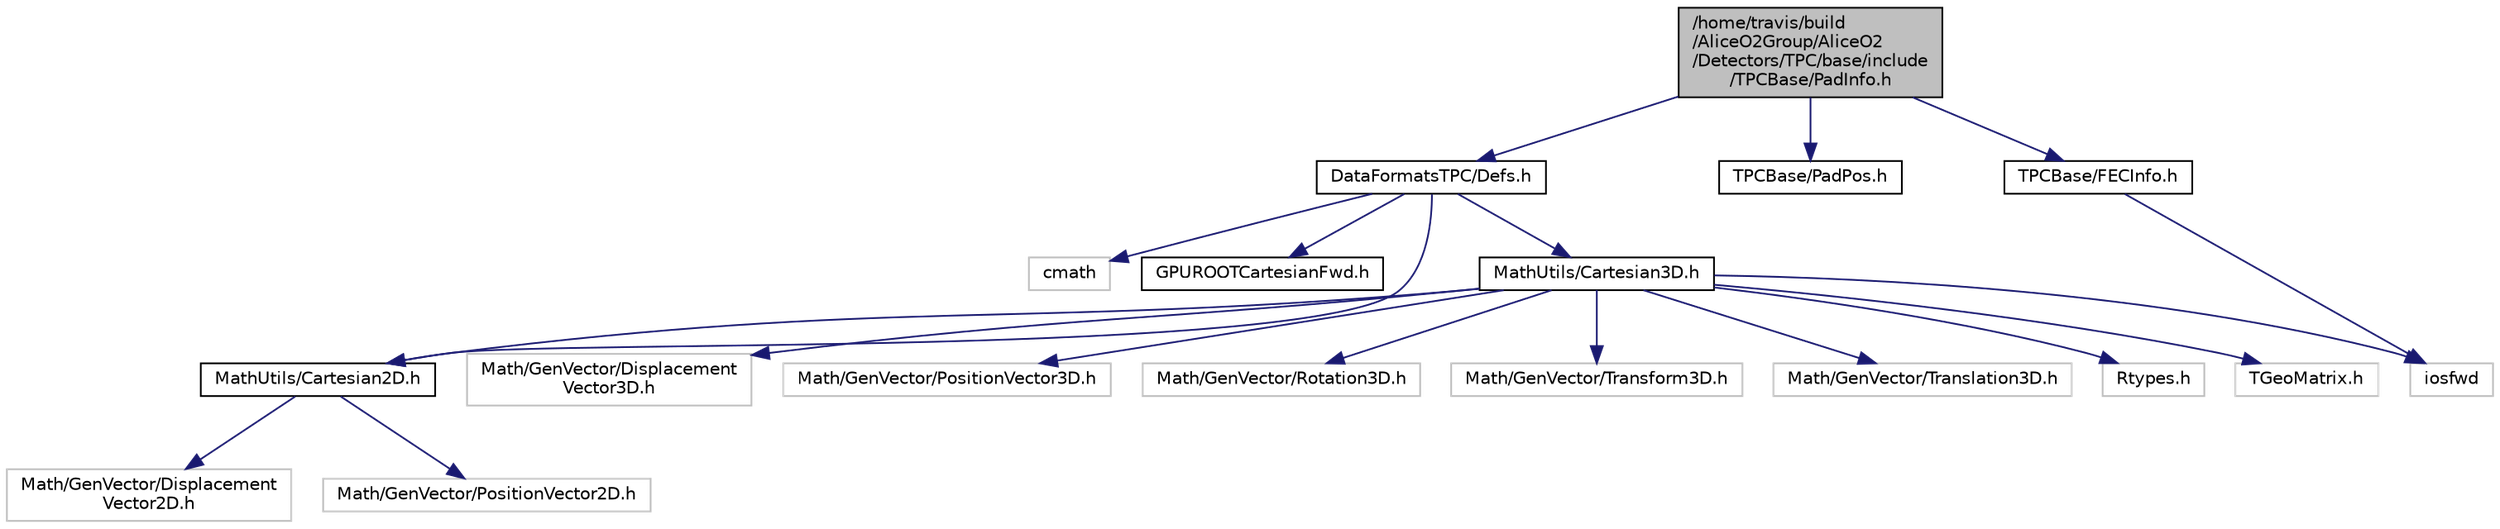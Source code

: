 digraph "/home/travis/build/AliceO2Group/AliceO2/Detectors/TPC/base/include/TPCBase/PadInfo.h"
{
 // INTERACTIVE_SVG=YES
  bgcolor="transparent";
  edge [fontname="Helvetica",fontsize="10",labelfontname="Helvetica",labelfontsize="10"];
  node [fontname="Helvetica",fontsize="10",shape=record];
  Node0 [label="/home/travis/build\l/AliceO2Group/AliceO2\l/Detectors/TPC/base/include\l/TPCBase/PadInfo.h",height=0.2,width=0.4,color="black", fillcolor="grey75", style="filled", fontcolor="black"];
  Node0 -> Node1 [color="midnightblue",fontsize="10",style="solid",fontname="Helvetica"];
  Node1 [label="DataFormatsTPC/Defs.h",height=0.2,width=0.4,color="black",URL="$d1/d73/Defs_8h.html",tooltip="Common definitions for 2D coordinates. "];
  Node1 -> Node2 [color="midnightblue",fontsize="10",style="solid",fontname="Helvetica"];
  Node2 [label="cmath",height=0.2,width=0.4,color="grey75"];
  Node1 -> Node3 [color="midnightblue",fontsize="10",style="solid",fontname="Helvetica"];
  Node3 [label="GPUROOTCartesianFwd.h",height=0.2,width=0.4,color="black",URL="$d1/da8/GPUROOTCartesianFwd_8h.html"];
  Node1 -> Node4 [color="midnightblue",fontsize="10",style="solid",fontname="Helvetica"];
  Node4 [label="MathUtils/Cartesian2D.h",height=0.2,width=0.4,color="black",URL="$d2/dd0/Cartesian2D_8h.html"];
  Node4 -> Node5 [color="midnightblue",fontsize="10",style="solid",fontname="Helvetica"];
  Node5 [label="Math/GenVector/Displacement\lVector2D.h",height=0.2,width=0.4,color="grey75"];
  Node4 -> Node6 [color="midnightblue",fontsize="10",style="solid",fontname="Helvetica"];
  Node6 [label="Math/GenVector/PositionVector2D.h",height=0.2,width=0.4,color="grey75"];
  Node1 -> Node7 [color="midnightblue",fontsize="10",style="solid",fontname="Helvetica"];
  Node7 [label="MathUtils/Cartesian3D.h",height=0.2,width=0.4,color="black",URL="$dd/d76/Cartesian3D_8h.html"];
  Node7 -> Node8 [color="midnightblue",fontsize="10",style="solid",fontname="Helvetica"];
  Node8 [label="Math/GenVector/Displacement\lVector3D.h",height=0.2,width=0.4,color="grey75"];
  Node7 -> Node9 [color="midnightblue",fontsize="10",style="solid",fontname="Helvetica"];
  Node9 [label="Math/GenVector/PositionVector3D.h",height=0.2,width=0.4,color="grey75"];
  Node7 -> Node10 [color="midnightblue",fontsize="10",style="solid",fontname="Helvetica"];
  Node10 [label="Math/GenVector/Rotation3D.h",height=0.2,width=0.4,color="grey75"];
  Node7 -> Node11 [color="midnightblue",fontsize="10",style="solid",fontname="Helvetica"];
  Node11 [label="Math/GenVector/Transform3D.h",height=0.2,width=0.4,color="grey75"];
  Node7 -> Node12 [color="midnightblue",fontsize="10",style="solid",fontname="Helvetica"];
  Node12 [label="Math/GenVector/Translation3D.h",height=0.2,width=0.4,color="grey75"];
  Node7 -> Node13 [color="midnightblue",fontsize="10",style="solid",fontname="Helvetica"];
  Node13 [label="Rtypes.h",height=0.2,width=0.4,color="grey75"];
  Node7 -> Node14 [color="midnightblue",fontsize="10",style="solid",fontname="Helvetica"];
  Node14 [label="TGeoMatrix.h",height=0.2,width=0.4,color="grey75"];
  Node7 -> Node15 [color="midnightblue",fontsize="10",style="solid",fontname="Helvetica"];
  Node15 [label="iosfwd",height=0.2,width=0.4,color="grey75"];
  Node7 -> Node4 [color="midnightblue",fontsize="10",style="solid",fontname="Helvetica"];
  Node0 -> Node16 [color="midnightblue",fontsize="10",style="solid",fontname="Helvetica"];
  Node16 [label="TPCBase/PadPos.h",height=0.2,width=0.4,color="black",URL="$de/d41/PadPos_8h.html"];
  Node0 -> Node17 [color="midnightblue",fontsize="10",style="solid",fontname="Helvetica"];
  Node17 [label="TPCBase/FECInfo.h",height=0.2,width=0.4,color="black",URL="$d1/d1f/FECInfo_8h.html"];
  Node17 -> Node15 [color="midnightblue",fontsize="10",style="solid",fontname="Helvetica"];
}
